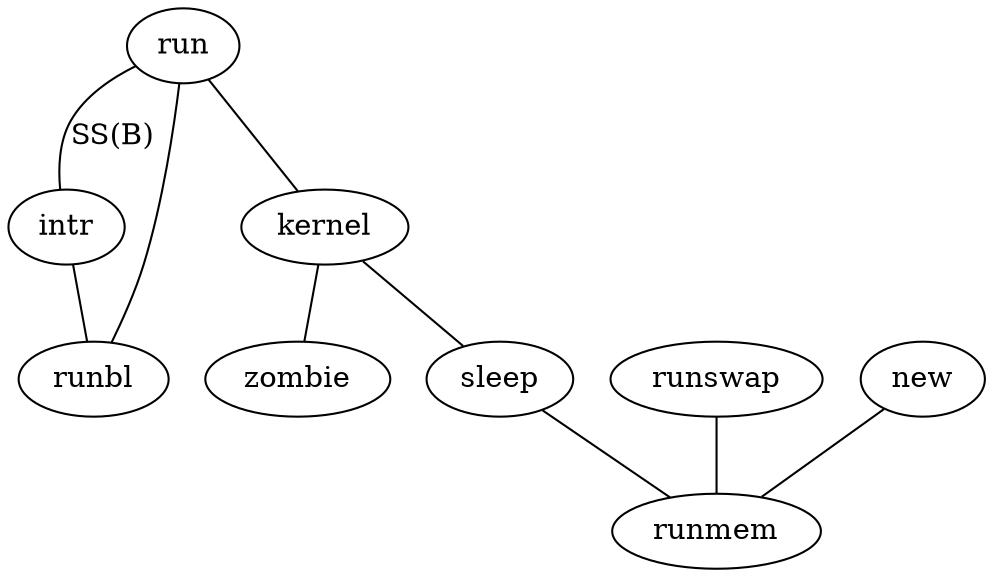 graph G {
	run -- intr [ label = "SS(B)" ];
	intr -- runbl;
	runbl -- run;
	run -- kernel;
	kernel -- zombie;
	kernel -- sleep;
	runswap -- runmem;
	new -- runmem;
	sleep -- runmem;
}